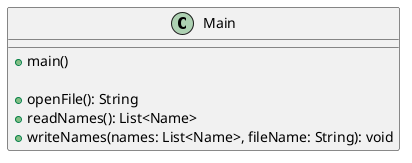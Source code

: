 @startuml
'https://plantuml.com/class-diagram

class Main {
    +main()

    +openFile(): String
    +readNames(): List<Name>
    +writeNames(names: List<Name>, fileName: String): void
}

@enduml